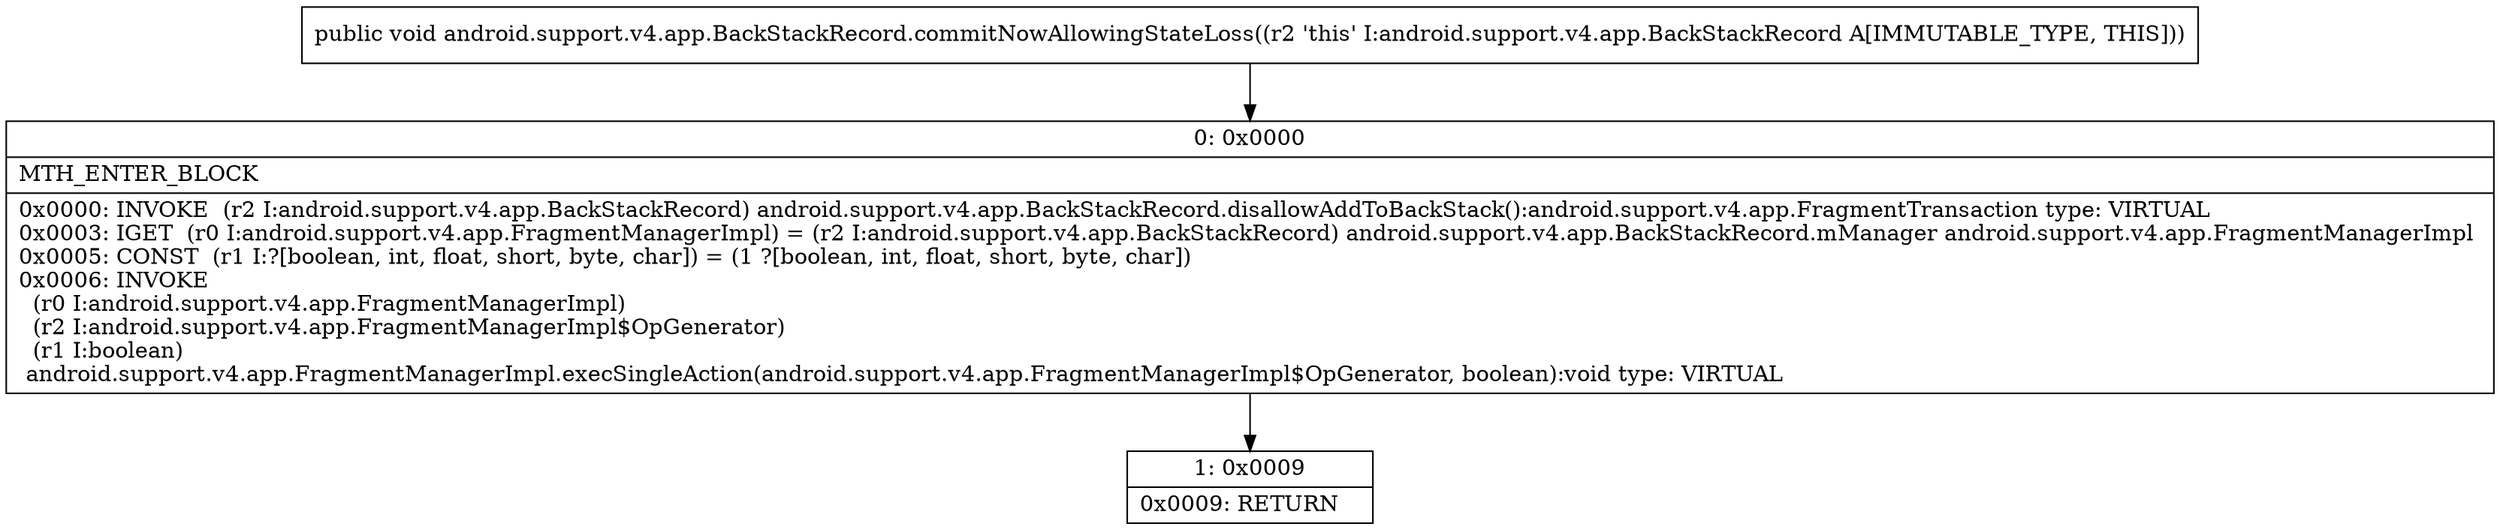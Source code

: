 digraph "CFG forandroid.support.v4.app.BackStackRecord.commitNowAllowingStateLoss()V" {
Node_0 [shape=record,label="{0\:\ 0x0000|MTH_ENTER_BLOCK\l|0x0000: INVOKE  (r2 I:android.support.v4.app.BackStackRecord) android.support.v4.app.BackStackRecord.disallowAddToBackStack():android.support.v4.app.FragmentTransaction type: VIRTUAL \l0x0003: IGET  (r0 I:android.support.v4.app.FragmentManagerImpl) = (r2 I:android.support.v4.app.BackStackRecord) android.support.v4.app.BackStackRecord.mManager android.support.v4.app.FragmentManagerImpl \l0x0005: CONST  (r1 I:?[boolean, int, float, short, byte, char]) = (1 ?[boolean, int, float, short, byte, char]) \l0x0006: INVOKE  \l  (r0 I:android.support.v4.app.FragmentManagerImpl)\l  (r2 I:android.support.v4.app.FragmentManagerImpl$OpGenerator)\l  (r1 I:boolean)\l android.support.v4.app.FragmentManagerImpl.execSingleAction(android.support.v4.app.FragmentManagerImpl$OpGenerator, boolean):void type: VIRTUAL \l}"];
Node_1 [shape=record,label="{1\:\ 0x0009|0x0009: RETURN   \l}"];
MethodNode[shape=record,label="{public void android.support.v4.app.BackStackRecord.commitNowAllowingStateLoss((r2 'this' I:android.support.v4.app.BackStackRecord A[IMMUTABLE_TYPE, THIS])) }"];
MethodNode -> Node_0;
Node_0 -> Node_1;
}

